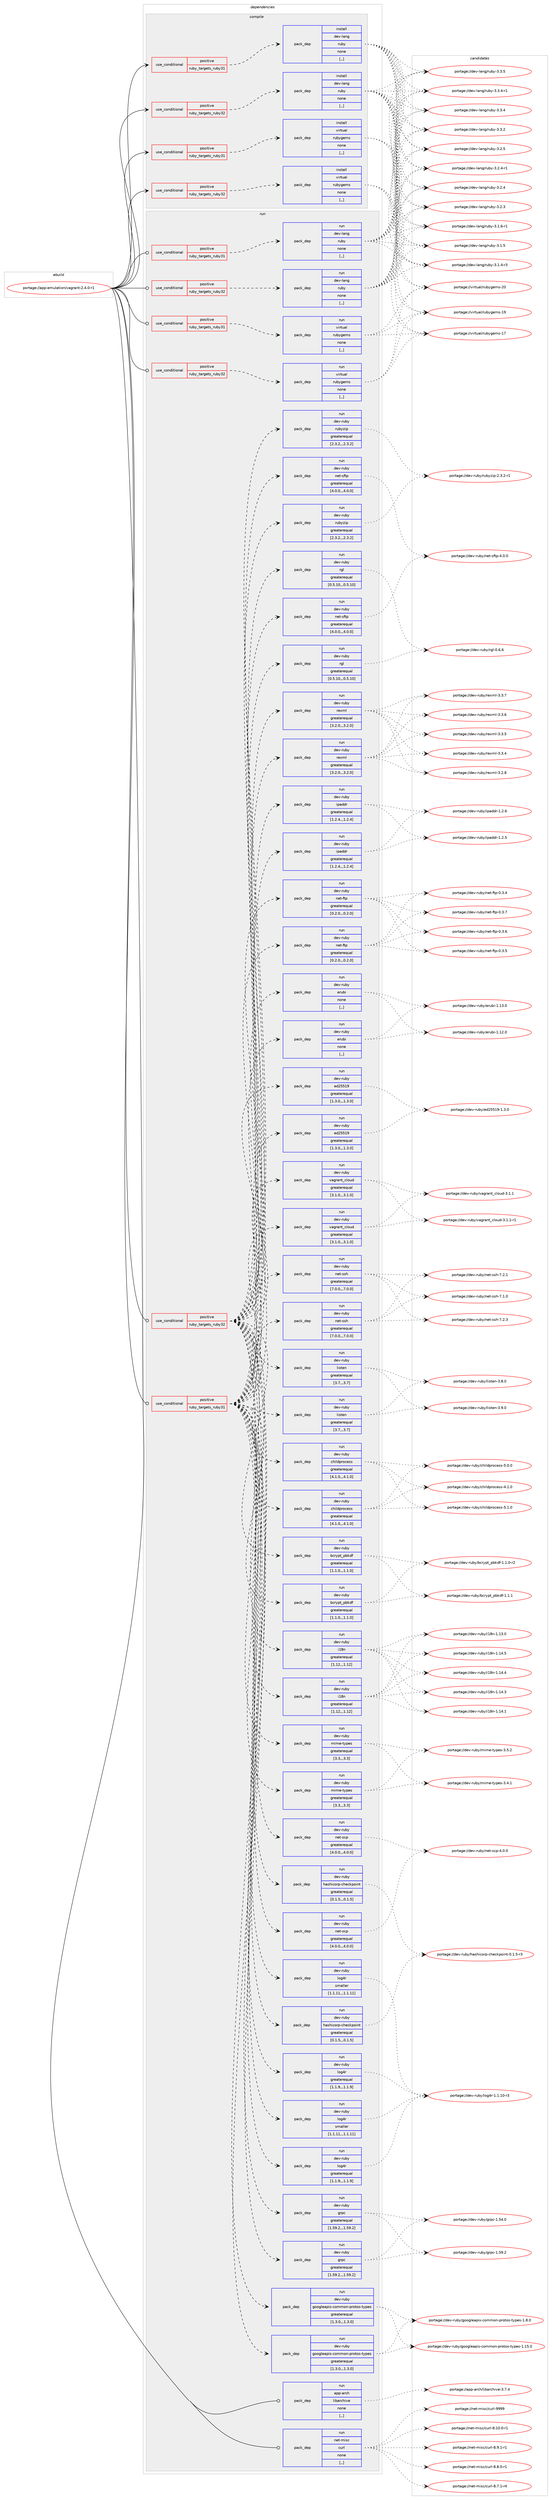 digraph prolog {

# *************
# Graph options
# *************

newrank=true;
concentrate=true;
compound=true;
graph [rankdir=LR,fontname=Helvetica,fontsize=10,ranksep=1.5];#, ranksep=2.5, nodesep=0.2];
edge  [arrowhead=vee];
node  [fontname=Helvetica,fontsize=10];

# **********
# The ebuild
# **********

subgraph cluster_leftcol {
color=gray;
label=<<i>ebuild</i>>;
id [label="portage://app-emulation/vagrant-2.4.0-r1", color=red, width=4, href="../app-emulation/vagrant-2.4.0-r1.svg"];
}

# ****************
# The dependencies
# ****************

subgraph cluster_midcol {
color=gray;
label=<<i>dependencies</i>>;
subgraph cluster_compile {
fillcolor="#eeeeee";
style=filled;
label=<<i>compile</i>>;
subgraph cond138941 {
dependency525403 [label=<<TABLE BORDER="0" CELLBORDER="1" CELLSPACING="0" CELLPADDING="4"><TR><TD ROWSPAN="3" CELLPADDING="10">use_conditional</TD></TR><TR><TD>positive</TD></TR><TR><TD>ruby_targets_ruby31</TD></TR></TABLE>>, shape=none, color=red];
subgraph pack382524 {
dependency525404 [label=<<TABLE BORDER="0" CELLBORDER="1" CELLSPACING="0" CELLPADDING="4" WIDTH="220"><TR><TD ROWSPAN="6" CELLPADDING="30">pack_dep</TD></TR><TR><TD WIDTH="110">install</TD></TR><TR><TD>dev-lang</TD></TR><TR><TD>ruby</TD></TR><TR><TD>none</TD></TR><TR><TD>[,,]</TD></TR></TABLE>>, shape=none, color=blue];
}
dependency525403:e -> dependency525404:w [weight=20,style="dashed",arrowhead="vee"];
}
id:e -> dependency525403:w [weight=20,style="solid",arrowhead="vee"];
subgraph cond138942 {
dependency525405 [label=<<TABLE BORDER="0" CELLBORDER="1" CELLSPACING="0" CELLPADDING="4"><TR><TD ROWSPAN="3" CELLPADDING="10">use_conditional</TD></TR><TR><TD>positive</TD></TR><TR><TD>ruby_targets_ruby31</TD></TR></TABLE>>, shape=none, color=red];
subgraph pack382525 {
dependency525406 [label=<<TABLE BORDER="0" CELLBORDER="1" CELLSPACING="0" CELLPADDING="4" WIDTH="220"><TR><TD ROWSPAN="6" CELLPADDING="30">pack_dep</TD></TR><TR><TD WIDTH="110">install</TD></TR><TR><TD>virtual</TD></TR><TR><TD>rubygems</TD></TR><TR><TD>none</TD></TR><TR><TD>[,,]</TD></TR></TABLE>>, shape=none, color=blue];
}
dependency525405:e -> dependency525406:w [weight=20,style="dashed",arrowhead="vee"];
}
id:e -> dependency525405:w [weight=20,style="solid",arrowhead="vee"];
subgraph cond138943 {
dependency525407 [label=<<TABLE BORDER="0" CELLBORDER="1" CELLSPACING="0" CELLPADDING="4"><TR><TD ROWSPAN="3" CELLPADDING="10">use_conditional</TD></TR><TR><TD>positive</TD></TR><TR><TD>ruby_targets_ruby32</TD></TR></TABLE>>, shape=none, color=red];
subgraph pack382526 {
dependency525408 [label=<<TABLE BORDER="0" CELLBORDER="1" CELLSPACING="0" CELLPADDING="4" WIDTH="220"><TR><TD ROWSPAN="6" CELLPADDING="30">pack_dep</TD></TR><TR><TD WIDTH="110">install</TD></TR><TR><TD>dev-lang</TD></TR><TR><TD>ruby</TD></TR><TR><TD>none</TD></TR><TR><TD>[,,]</TD></TR></TABLE>>, shape=none, color=blue];
}
dependency525407:e -> dependency525408:w [weight=20,style="dashed",arrowhead="vee"];
}
id:e -> dependency525407:w [weight=20,style="solid",arrowhead="vee"];
subgraph cond138944 {
dependency525409 [label=<<TABLE BORDER="0" CELLBORDER="1" CELLSPACING="0" CELLPADDING="4"><TR><TD ROWSPAN="3" CELLPADDING="10">use_conditional</TD></TR><TR><TD>positive</TD></TR><TR><TD>ruby_targets_ruby32</TD></TR></TABLE>>, shape=none, color=red];
subgraph pack382527 {
dependency525410 [label=<<TABLE BORDER="0" CELLBORDER="1" CELLSPACING="0" CELLPADDING="4" WIDTH="220"><TR><TD ROWSPAN="6" CELLPADDING="30">pack_dep</TD></TR><TR><TD WIDTH="110">install</TD></TR><TR><TD>virtual</TD></TR><TR><TD>rubygems</TD></TR><TR><TD>none</TD></TR><TR><TD>[,,]</TD></TR></TABLE>>, shape=none, color=blue];
}
dependency525409:e -> dependency525410:w [weight=20,style="dashed",arrowhead="vee"];
}
id:e -> dependency525409:w [weight=20,style="solid",arrowhead="vee"];
}
subgraph cluster_compileandrun {
fillcolor="#eeeeee";
style=filled;
label=<<i>compile and run</i>>;
}
subgraph cluster_run {
fillcolor="#eeeeee";
style=filled;
label=<<i>run</i>>;
subgraph cond138945 {
dependency525411 [label=<<TABLE BORDER="0" CELLBORDER="1" CELLSPACING="0" CELLPADDING="4"><TR><TD ROWSPAN="3" CELLPADDING="10">use_conditional</TD></TR><TR><TD>positive</TD></TR><TR><TD>ruby_targets_ruby31</TD></TR></TABLE>>, shape=none, color=red];
subgraph pack382528 {
dependency525412 [label=<<TABLE BORDER="0" CELLBORDER="1" CELLSPACING="0" CELLPADDING="4" WIDTH="220"><TR><TD ROWSPAN="6" CELLPADDING="30">pack_dep</TD></TR><TR><TD WIDTH="110">run</TD></TR><TR><TD>dev-lang</TD></TR><TR><TD>ruby</TD></TR><TR><TD>none</TD></TR><TR><TD>[,,]</TD></TR></TABLE>>, shape=none, color=blue];
}
dependency525411:e -> dependency525412:w [weight=20,style="dashed",arrowhead="vee"];
}
id:e -> dependency525411:w [weight=20,style="solid",arrowhead="odot"];
subgraph cond138946 {
dependency525413 [label=<<TABLE BORDER="0" CELLBORDER="1" CELLSPACING="0" CELLPADDING="4"><TR><TD ROWSPAN="3" CELLPADDING="10">use_conditional</TD></TR><TR><TD>positive</TD></TR><TR><TD>ruby_targets_ruby31</TD></TR></TABLE>>, shape=none, color=red];
subgraph pack382529 {
dependency525414 [label=<<TABLE BORDER="0" CELLBORDER="1" CELLSPACING="0" CELLPADDING="4" WIDTH="220"><TR><TD ROWSPAN="6" CELLPADDING="30">pack_dep</TD></TR><TR><TD WIDTH="110">run</TD></TR><TR><TD>dev-ruby</TD></TR><TR><TD>bcrypt_pbkdf</TD></TR><TR><TD>greaterequal</TD></TR><TR><TD>[1.1.0,,,1.1.0]</TD></TR></TABLE>>, shape=none, color=blue];
}
dependency525413:e -> dependency525414:w [weight=20,style="dashed",arrowhead="vee"];
subgraph pack382530 {
dependency525415 [label=<<TABLE BORDER="0" CELLBORDER="1" CELLSPACING="0" CELLPADDING="4" WIDTH="220"><TR><TD ROWSPAN="6" CELLPADDING="30">pack_dep</TD></TR><TR><TD WIDTH="110">run</TD></TR><TR><TD>dev-ruby</TD></TR><TR><TD>childprocess</TD></TR><TR><TD>greaterequal</TD></TR><TR><TD>[4.1.0,,,4.1.0]</TD></TR></TABLE>>, shape=none, color=blue];
}
dependency525413:e -> dependency525415:w [weight=20,style="dashed",arrowhead="vee"];
subgraph pack382531 {
dependency525416 [label=<<TABLE BORDER="0" CELLBORDER="1" CELLSPACING="0" CELLPADDING="4" WIDTH="220"><TR><TD ROWSPAN="6" CELLPADDING="30">pack_dep</TD></TR><TR><TD WIDTH="110">run</TD></TR><TR><TD>dev-ruby</TD></TR><TR><TD>ed25519</TD></TR><TR><TD>greaterequal</TD></TR><TR><TD>[1.3.0,,,1.3.0]</TD></TR></TABLE>>, shape=none, color=blue];
}
dependency525413:e -> dependency525416:w [weight=20,style="dashed",arrowhead="vee"];
subgraph pack382532 {
dependency525417 [label=<<TABLE BORDER="0" CELLBORDER="1" CELLSPACING="0" CELLPADDING="4" WIDTH="220"><TR><TD ROWSPAN="6" CELLPADDING="30">pack_dep</TD></TR><TR><TD WIDTH="110">run</TD></TR><TR><TD>dev-ruby</TD></TR><TR><TD>erubi</TD></TR><TR><TD>none</TD></TR><TR><TD>[,,]</TD></TR></TABLE>>, shape=none, color=blue];
}
dependency525413:e -> dependency525417:w [weight=20,style="dashed",arrowhead="vee"];
subgraph pack382533 {
dependency525418 [label=<<TABLE BORDER="0" CELLBORDER="1" CELLSPACING="0" CELLPADDING="4" WIDTH="220"><TR><TD ROWSPAN="6" CELLPADDING="30">pack_dep</TD></TR><TR><TD WIDTH="110">run</TD></TR><TR><TD>dev-ruby</TD></TR><TR><TD>googleapis-common-protos-types</TD></TR><TR><TD>greaterequal</TD></TR><TR><TD>[1.3.0,,,1.3.0]</TD></TR></TABLE>>, shape=none, color=blue];
}
dependency525413:e -> dependency525418:w [weight=20,style="dashed",arrowhead="vee"];
subgraph pack382534 {
dependency525419 [label=<<TABLE BORDER="0" CELLBORDER="1" CELLSPACING="0" CELLPADDING="4" WIDTH="220"><TR><TD ROWSPAN="6" CELLPADDING="30">pack_dep</TD></TR><TR><TD WIDTH="110">run</TD></TR><TR><TD>dev-ruby</TD></TR><TR><TD>grpc</TD></TR><TR><TD>greaterequal</TD></TR><TR><TD>[1.59.2,,,1.59.2]</TD></TR></TABLE>>, shape=none, color=blue];
}
dependency525413:e -> dependency525419:w [weight=20,style="dashed",arrowhead="vee"];
subgraph pack382535 {
dependency525420 [label=<<TABLE BORDER="0" CELLBORDER="1" CELLSPACING="0" CELLPADDING="4" WIDTH="220"><TR><TD ROWSPAN="6" CELLPADDING="30">pack_dep</TD></TR><TR><TD WIDTH="110">run</TD></TR><TR><TD>dev-ruby</TD></TR><TR><TD>hashicorp-checkpoint</TD></TR><TR><TD>greaterequal</TD></TR><TR><TD>[0.1.5,,,0.1.5]</TD></TR></TABLE>>, shape=none, color=blue];
}
dependency525413:e -> dependency525420:w [weight=20,style="dashed",arrowhead="vee"];
subgraph pack382536 {
dependency525421 [label=<<TABLE BORDER="0" CELLBORDER="1" CELLSPACING="0" CELLPADDING="4" WIDTH="220"><TR><TD ROWSPAN="6" CELLPADDING="30">pack_dep</TD></TR><TR><TD WIDTH="110">run</TD></TR><TR><TD>dev-ruby</TD></TR><TR><TD>i18n</TD></TR><TR><TD>greaterequal</TD></TR><TR><TD>[1.12,,,1.12]</TD></TR></TABLE>>, shape=none, color=blue];
}
dependency525413:e -> dependency525421:w [weight=20,style="dashed",arrowhead="vee"];
subgraph pack382537 {
dependency525422 [label=<<TABLE BORDER="0" CELLBORDER="1" CELLSPACING="0" CELLPADDING="4" WIDTH="220"><TR><TD ROWSPAN="6" CELLPADDING="30">pack_dep</TD></TR><TR><TD WIDTH="110">run</TD></TR><TR><TD>dev-ruby</TD></TR><TR><TD>listen</TD></TR><TR><TD>greaterequal</TD></TR><TR><TD>[3.7,,,3.7]</TD></TR></TABLE>>, shape=none, color=blue];
}
dependency525413:e -> dependency525422:w [weight=20,style="dashed",arrowhead="vee"];
subgraph pack382538 {
dependency525423 [label=<<TABLE BORDER="0" CELLBORDER="1" CELLSPACING="0" CELLPADDING="4" WIDTH="220"><TR><TD ROWSPAN="6" CELLPADDING="30">pack_dep</TD></TR><TR><TD WIDTH="110">run</TD></TR><TR><TD>dev-ruby</TD></TR><TR><TD>log4r</TD></TR><TR><TD>greaterequal</TD></TR><TR><TD>[1.1.9,,,1.1.9]</TD></TR></TABLE>>, shape=none, color=blue];
}
dependency525413:e -> dependency525423:w [weight=20,style="dashed",arrowhead="vee"];
subgraph pack382539 {
dependency525424 [label=<<TABLE BORDER="0" CELLBORDER="1" CELLSPACING="0" CELLPADDING="4" WIDTH="220"><TR><TD ROWSPAN="6" CELLPADDING="30">pack_dep</TD></TR><TR><TD WIDTH="110">run</TD></TR><TR><TD>dev-ruby</TD></TR><TR><TD>log4r</TD></TR><TR><TD>smaller</TD></TR><TR><TD>[1.1.11,,,1.1.11]</TD></TR></TABLE>>, shape=none, color=blue];
}
dependency525413:e -> dependency525424:w [weight=20,style="dashed",arrowhead="vee"];
subgraph pack382540 {
dependency525425 [label=<<TABLE BORDER="0" CELLBORDER="1" CELLSPACING="0" CELLPADDING="4" WIDTH="220"><TR><TD ROWSPAN="6" CELLPADDING="30">pack_dep</TD></TR><TR><TD WIDTH="110">run</TD></TR><TR><TD>dev-ruby</TD></TR><TR><TD>mime-types</TD></TR><TR><TD>greaterequal</TD></TR><TR><TD>[3.3,,,3.3]</TD></TR></TABLE>>, shape=none, color=blue];
}
dependency525413:e -> dependency525425:w [weight=20,style="dashed",arrowhead="vee"];
subgraph pack382541 {
dependency525426 [label=<<TABLE BORDER="0" CELLBORDER="1" CELLSPACING="0" CELLPADDING="4" WIDTH="220"><TR><TD ROWSPAN="6" CELLPADDING="30">pack_dep</TD></TR><TR><TD WIDTH="110">run</TD></TR><TR><TD>dev-ruby</TD></TR><TR><TD>net-ftp</TD></TR><TR><TD>greaterequal</TD></TR><TR><TD>[0.2.0,,,0.2.0]</TD></TR></TABLE>>, shape=none, color=blue];
}
dependency525413:e -> dependency525426:w [weight=20,style="dashed",arrowhead="vee"];
subgraph pack382542 {
dependency525427 [label=<<TABLE BORDER="0" CELLBORDER="1" CELLSPACING="0" CELLPADDING="4" WIDTH="220"><TR><TD ROWSPAN="6" CELLPADDING="30">pack_dep</TD></TR><TR><TD WIDTH="110">run</TD></TR><TR><TD>dev-ruby</TD></TR><TR><TD>net-ssh</TD></TR><TR><TD>greaterequal</TD></TR><TR><TD>[7.0.0,,,7.0.0]</TD></TR></TABLE>>, shape=none, color=blue];
}
dependency525413:e -> dependency525427:w [weight=20,style="dashed",arrowhead="vee"];
subgraph pack382543 {
dependency525428 [label=<<TABLE BORDER="0" CELLBORDER="1" CELLSPACING="0" CELLPADDING="4" WIDTH="220"><TR><TD ROWSPAN="6" CELLPADDING="30">pack_dep</TD></TR><TR><TD WIDTH="110">run</TD></TR><TR><TD>dev-ruby</TD></TR><TR><TD>net-sftp</TD></TR><TR><TD>greaterequal</TD></TR><TR><TD>[4.0.0,,,4.0.0]</TD></TR></TABLE>>, shape=none, color=blue];
}
dependency525413:e -> dependency525428:w [weight=20,style="dashed",arrowhead="vee"];
subgraph pack382544 {
dependency525429 [label=<<TABLE BORDER="0" CELLBORDER="1" CELLSPACING="0" CELLPADDING="4" WIDTH="220"><TR><TD ROWSPAN="6" CELLPADDING="30">pack_dep</TD></TR><TR><TD WIDTH="110">run</TD></TR><TR><TD>dev-ruby</TD></TR><TR><TD>net-scp</TD></TR><TR><TD>greaterequal</TD></TR><TR><TD>[4.0.0,,,4.0.0]</TD></TR></TABLE>>, shape=none, color=blue];
}
dependency525413:e -> dependency525429:w [weight=20,style="dashed",arrowhead="vee"];
subgraph pack382545 {
dependency525430 [label=<<TABLE BORDER="0" CELLBORDER="1" CELLSPACING="0" CELLPADDING="4" WIDTH="220"><TR><TD ROWSPAN="6" CELLPADDING="30">pack_dep</TD></TR><TR><TD WIDTH="110">run</TD></TR><TR><TD>dev-ruby</TD></TR><TR><TD>rexml</TD></TR><TR><TD>greaterequal</TD></TR><TR><TD>[3.2.0,,,3.2.0]</TD></TR></TABLE>>, shape=none, color=blue];
}
dependency525413:e -> dependency525430:w [weight=20,style="dashed",arrowhead="vee"];
subgraph pack382546 {
dependency525431 [label=<<TABLE BORDER="0" CELLBORDER="1" CELLSPACING="0" CELLPADDING="4" WIDTH="220"><TR><TD ROWSPAN="6" CELLPADDING="30">pack_dep</TD></TR><TR><TD WIDTH="110">run</TD></TR><TR><TD>dev-ruby</TD></TR><TR><TD>rgl</TD></TR><TR><TD>greaterequal</TD></TR><TR><TD>[0.5.10,,,0.5.10]</TD></TR></TABLE>>, shape=none, color=blue];
}
dependency525413:e -> dependency525431:w [weight=20,style="dashed",arrowhead="vee"];
subgraph pack382547 {
dependency525432 [label=<<TABLE BORDER="0" CELLBORDER="1" CELLSPACING="0" CELLPADDING="4" WIDTH="220"><TR><TD ROWSPAN="6" CELLPADDING="30">pack_dep</TD></TR><TR><TD WIDTH="110">run</TD></TR><TR><TD>dev-ruby</TD></TR><TR><TD>rubyzip</TD></TR><TR><TD>greaterequal</TD></TR><TR><TD>[2.3.2,,,2.3.2]</TD></TR></TABLE>>, shape=none, color=blue];
}
dependency525413:e -> dependency525432:w [weight=20,style="dashed",arrowhead="vee"];
subgraph pack382548 {
dependency525433 [label=<<TABLE BORDER="0" CELLBORDER="1" CELLSPACING="0" CELLPADDING="4" WIDTH="220"><TR><TD ROWSPAN="6" CELLPADDING="30">pack_dep</TD></TR><TR><TD WIDTH="110">run</TD></TR><TR><TD>dev-ruby</TD></TR><TR><TD>vagrant_cloud</TD></TR><TR><TD>greaterequal</TD></TR><TR><TD>[3.1.0,,,3.1.0]</TD></TR></TABLE>>, shape=none, color=blue];
}
dependency525413:e -> dependency525433:w [weight=20,style="dashed",arrowhead="vee"];
subgraph pack382549 {
dependency525434 [label=<<TABLE BORDER="0" CELLBORDER="1" CELLSPACING="0" CELLPADDING="4" WIDTH="220"><TR><TD ROWSPAN="6" CELLPADDING="30">pack_dep</TD></TR><TR><TD WIDTH="110">run</TD></TR><TR><TD>dev-ruby</TD></TR><TR><TD>ipaddr</TD></TR><TR><TD>greaterequal</TD></TR><TR><TD>[1.2.4,,,1.2.4]</TD></TR></TABLE>>, shape=none, color=blue];
}
dependency525413:e -> dependency525434:w [weight=20,style="dashed",arrowhead="vee"];
}
id:e -> dependency525413:w [weight=20,style="solid",arrowhead="odot"];
subgraph cond138947 {
dependency525435 [label=<<TABLE BORDER="0" CELLBORDER="1" CELLSPACING="0" CELLPADDING="4"><TR><TD ROWSPAN="3" CELLPADDING="10">use_conditional</TD></TR><TR><TD>positive</TD></TR><TR><TD>ruby_targets_ruby31</TD></TR></TABLE>>, shape=none, color=red];
subgraph pack382550 {
dependency525436 [label=<<TABLE BORDER="0" CELLBORDER="1" CELLSPACING="0" CELLPADDING="4" WIDTH="220"><TR><TD ROWSPAN="6" CELLPADDING="30">pack_dep</TD></TR><TR><TD WIDTH="110">run</TD></TR><TR><TD>virtual</TD></TR><TR><TD>rubygems</TD></TR><TR><TD>none</TD></TR><TR><TD>[,,]</TD></TR></TABLE>>, shape=none, color=blue];
}
dependency525435:e -> dependency525436:w [weight=20,style="dashed",arrowhead="vee"];
}
id:e -> dependency525435:w [weight=20,style="solid",arrowhead="odot"];
subgraph cond138948 {
dependency525437 [label=<<TABLE BORDER="0" CELLBORDER="1" CELLSPACING="0" CELLPADDING="4"><TR><TD ROWSPAN="3" CELLPADDING="10">use_conditional</TD></TR><TR><TD>positive</TD></TR><TR><TD>ruby_targets_ruby32</TD></TR></TABLE>>, shape=none, color=red];
subgraph pack382551 {
dependency525438 [label=<<TABLE BORDER="0" CELLBORDER="1" CELLSPACING="0" CELLPADDING="4" WIDTH="220"><TR><TD ROWSPAN="6" CELLPADDING="30">pack_dep</TD></TR><TR><TD WIDTH="110">run</TD></TR><TR><TD>dev-lang</TD></TR><TR><TD>ruby</TD></TR><TR><TD>none</TD></TR><TR><TD>[,,]</TD></TR></TABLE>>, shape=none, color=blue];
}
dependency525437:e -> dependency525438:w [weight=20,style="dashed",arrowhead="vee"];
}
id:e -> dependency525437:w [weight=20,style="solid",arrowhead="odot"];
subgraph cond138949 {
dependency525439 [label=<<TABLE BORDER="0" CELLBORDER="1" CELLSPACING="0" CELLPADDING="4"><TR><TD ROWSPAN="3" CELLPADDING="10">use_conditional</TD></TR><TR><TD>positive</TD></TR><TR><TD>ruby_targets_ruby32</TD></TR></TABLE>>, shape=none, color=red];
subgraph pack382552 {
dependency525440 [label=<<TABLE BORDER="0" CELLBORDER="1" CELLSPACING="0" CELLPADDING="4" WIDTH="220"><TR><TD ROWSPAN="6" CELLPADDING="30">pack_dep</TD></TR><TR><TD WIDTH="110">run</TD></TR><TR><TD>dev-ruby</TD></TR><TR><TD>bcrypt_pbkdf</TD></TR><TR><TD>greaterequal</TD></TR><TR><TD>[1.1.0,,,1.1.0]</TD></TR></TABLE>>, shape=none, color=blue];
}
dependency525439:e -> dependency525440:w [weight=20,style="dashed",arrowhead="vee"];
subgraph pack382553 {
dependency525441 [label=<<TABLE BORDER="0" CELLBORDER="1" CELLSPACING="0" CELLPADDING="4" WIDTH="220"><TR><TD ROWSPAN="6" CELLPADDING="30">pack_dep</TD></TR><TR><TD WIDTH="110">run</TD></TR><TR><TD>dev-ruby</TD></TR><TR><TD>childprocess</TD></TR><TR><TD>greaterequal</TD></TR><TR><TD>[4.1.0,,,4.1.0]</TD></TR></TABLE>>, shape=none, color=blue];
}
dependency525439:e -> dependency525441:w [weight=20,style="dashed",arrowhead="vee"];
subgraph pack382554 {
dependency525442 [label=<<TABLE BORDER="0" CELLBORDER="1" CELLSPACING="0" CELLPADDING="4" WIDTH="220"><TR><TD ROWSPAN="6" CELLPADDING="30">pack_dep</TD></TR><TR><TD WIDTH="110">run</TD></TR><TR><TD>dev-ruby</TD></TR><TR><TD>ed25519</TD></TR><TR><TD>greaterequal</TD></TR><TR><TD>[1.3.0,,,1.3.0]</TD></TR></TABLE>>, shape=none, color=blue];
}
dependency525439:e -> dependency525442:w [weight=20,style="dashed",arrowhead="vee"];
subgraph pack382555 {
dependency525443 [label=<<TABLE BORDER="0" CELLBORDER="1" CELLSPACING="0" CELLPADDING="4" WIDTH="220"><TR><TD ROWSPAN="6" CELLPADDING="30">pack_dep</TD></TR><TR><TD WIDTH="110">run</TD></TR><TR><TD>dev-ruby</TD></TR><TR><TD>erubi</TD></TR><TR><TD>none</TD></TR><TR><TD>[,,]</TD></TR></TABLE>>, shape=none, color=blue];
}
dependency525439:e -> dependency525443:w [weight=20,style="dashed",arrowhead="vee"];
subgraph pack382556 {
dependency525444 [label=<<TABLE BORDER="0" CELLBORDER="1" CELLSPACING="0" CELLPADDING="4" WIDTH="220"><TR><TD ROWSPAN="6" CELLPADDING="30">pack_dep</TD></TR><TR><TD WIDTH="110">run</TD></TR><TR><TD>dev-ruby</TD></TR><TR><TD>googleapis-common-protos-types</TD></TR><TR><TD>greaterequal</TD></TR><TR><TD>[1.3.0,,,1.3.0]</TD></TR></TABLE>>, shape=none, color=blue];
}
dependency525439:e -> dependency525444:w [weight=20,style="dashed",arrowhead="vee"];
subgraph pack382557 {
dependency525445 [label=<<TABLE BORDER="0" CELLBORDER="1" CELLSPACING="0" CELLPADDING="4" WIDTH="220"><TR><TD ROWSPAN="6" CELLPADDING="30">pack_dep</TD></TR><TR><TD WIDTH="110">run</TD></TR><TR><TD>dev-ruby</TD></TR><TR><TD>grpc</TD></TR><TR><TD>greaterequal</TD></TR><TR><TD>[1.59.2,,,1.59.2]</TD></TR></TABLE>>, shape=none, color=blue];
}
dependency525439:e -> dependency525445:w [weight=20,style="dashed",arrowhead="vee"];
subgraph pack382558 {
dependency525446 [label=<<TABLE BORDER="0" CELLBORDER="1" CELLSPACING="0" CELLPADDING="4" WIDTH="220"><TR><TD ROWSPAN="6" CELLPADDING="30">pack_dep</TD></TR><TR><TD WIDTH="110">run</TD></TR><TR><TD>dev-ruby</TD></TR><TR><TD>hashicorp-checkpoint</TD></TR><TR><TD>greaterequal</TD></TR><TR><TD>[0.1.5,,,0.1.5]</TD></TR></TABLE>>, shape=none, color=blue];
}
dependency525439:e -> dependency525446:w [weight=20,style="dashed",arrowhead="vee"];
subgraph pack382559 {
dependency525447 [label=<<TABLE BORDER="0" CELLBORDER="1" CELLSPACING="0" CELLPADDING="4" WIDTH="220"><TR><TD ROWSPAN="6" CELLPADDING="30">pack_dep</TD></TR><TR><TD WIDTH="110">run</TD></TR><TR><TD>dev-ruby</TD></TR><TR><TD>i18n</TD></TR><TR><TD>greaterequal</TD></TR><TR><TD>[1.12,,,1.12]</TD></TR></TABLE>>, shape=none, color=blue];
}
dependency525439:e -> dependency525447:w [weight=20,style="dashed",arrowhead="vee"];
subgraph pack382560 {
dependency525448 [label=<<TABLE BORDER="0" CELLBORDER="1" CELLSPACING="0" CELLPADDING="4" WIDTH="220"><TR><TD ROWSPAN="6" CELLPADDING="30">pack_dep</TD></TR><TR><TD WIDTH="110">run</TD></TR><TR><TD>dev-ruby</TD></TR><TR><TD>listen</TD></TR><TR><TD>greaterequal</TD></TR><TR><TD>[3.7,,,3.7]</TD></TR></TABLE>>, shape=none, color=blue];
}
dependency525439:e -> dependency525448:w [weight=20,style="dashed",arrowhead="vee"];
subgraph pack382561 {
dependency525449 [label=<<TABLE BORDER="0" CELLBORDER="1" CELLSPACING="0" CELLPADDING="4" WIDTH="220"><TR><TD ROWSPAN="6" CELLPADDING="30">pack_dep</TD></TR><TR><TD WIDTH="110">run</TD></TR><TR><TD>dev-ruby</TD></TR><TR><TD>log4r</TD></TR><TR><TD>greaterequal</TD></TR><TR><TD>[1.1.9,,,1.1.9]</TD></TR></TABLE>>, shape=none, color=blue];
}
dependency525439:e -> dependency525449:w [weight=20,style="dashed",arrowhead="vee"];
subgraph pack382562 {
dependency525450 [label=<<TABLE BORDER="0" CELLBORDER="1" CELLSPACING="0" CELLPADDING="4" WIDTH="220"><TR><TD ROWSPAN="6" CELLPADDING="30">pack_dep</TD></TR><TR><TD WIDTH="110">run</TD></TR><TR><TD>dev-ruby</TD></TR><TR><TD>log4r</TD></TR><TR><TD>smaller</TD></TR><TR><TD>[1.1.11,,,1.1.11]</TD></TR></TABLE>>, shape=none, color=blue];
}
dependency525439:e -> dependency525450:w [weight=20,style="dashed",arrowhead="vee"];
subgraph pack382563 {
dependency525451 [label=<<TABLE BORDER="0" CELLBORDER="1" CELLSPACING="0" CELLPADDING="4" WIDTH="220"><TR><TD ROWSPAN="6" CELLPADDING="30">pack_dep</TD></TR><TR><TD WIDTH="110">run</TD></TR><TR><TD>dev-ruby</TD></TR><TR><TD>mime-types</TD></TR><TR><TD>greaterequal</TD></TR><TR><TD>[3.3,,,3.3]</TD></TR></TABLE>>, shape=none, color=blue];
}
dependency525439:e -> dependency525451:w [weight=20,style="dashed",arrowhead="vee"];
subgraph pack382564 {
dependency525452 [label=<<TABLE BORDER="0" CELLBORDER="1" CELLSPACING="0" CELLPADDING="4" WIDTH="220"><TR><TD ROWSPAN="6" CELLPADDING="30">pack_dep</TD></TR><TR><TD WIDTH="110">run</TD></TR><TR><TD>dev-ruby</TD></TR><TR><TD>net-ftp</TD></TR><TR><TD>greaterequal</TD></TR><TR><TD>[0.2.0,,,0.2.0]</TD></TR></TABLE>>, shape=none, color=blue];
}
dependency525439:e -> dependency525452:w [weight=20,style="dashed",arrowhead="vee"];
subgraph pack382565 {
dependency525453 [label=<<TABLE BORDER="0" CELLBORDER="1" CELLSPACING="0" CELLPADDING="4" WIDTH="220"><TR><TD ROWSPAN="6" CELLPADDING="30">pack_dep</TD></TR><TR><TD WIDTH="110">run</TD></TR><TR><TD>dev-ruby</TD></TR><TR><TD>net-ssh</TD></TR><TR><TD>greaterequal</TD></TR><TR><TD>[7.0.0,,,7.0.0]</TD></TR></TABLE>>, shape=none, color=blue];
}
dependency525439:e -> dependency525453:w [weight=20,style="dashed",arrowhead="vee"];
subgraph pack382566 {
dependency525454 [label=<<TABLE BORDER="0" CELLBORDER="1" CELLSPACING="0" CELLPADDING="4" WIDTH="220"><TR><TD ROWSPAN="6" CELLPADDING="30">pack_dep</TD></TR><TR><TD WIDTH="110">run</TD></TR><TR><TD>dev-ruby</TD></TR><TR><TD>net-sftp</TD></TR><TR><TD>greaterequal</TD></TR><TR><TD>[4.0.0,,,4.0.0]</TD></TR></TABLE>>, shape=none, color=blue];
}
dependency525439:e -> dependency525454:w [weight=20,style="dashed",arrowhead="vee"];
subgraph pack382567 {
dependency525455 [label=<<TABLE BORDER="0" CELLBORDER="1" CELLSPACING="0" CELLPADDING="4" WIDTH="220"><TR><TD ROWSPAN="6" CELLPADDING="30">pack_dep</TD></TR><TR><TD WIDTH="110">run</TD></TR><TR><TD>dev-ruby</TD></TR><TR><TD>net-scp</TD></TR><TR><TD>greaterequal</TD></TR><TR><TD>[4.0.0,,,4.0.0]</TD></TR></TABLE>>, shape=none, color=blue];
}
dependency525439:e -> dependency525455:w [weight=20,style="dashed",arrowhead="vee"];
subgraph pack382568 {
dependency525456 [label=<<TABLE BORDER="0" CELLBORDER="1" CELLSPACING="0" CELLPADDING="4" WIDTH="220"><TR><TD ROWSPAN="6" CELLPADDING="30">pack_dep</TD></TR><TR><TD WIDTH="110">run</TD></TR><TR><TD>dev-ruby</TD></TR><TR><TD>rexml</TD></TR><TR><TD>greaterequal</TD></TR><TR><TD>[3.2.0,,,3.2.0]</TD></TR></TABLE>>, shape=none, color=blue];
}
dependency525439:e -> dependency525456:w [weight=20,style="dashed",arrowhead="vee"];
subgraph pack382569 {
dependency525457 [label=<<TABLE BORDER="0" CELLBORDER="1" CELLSPACING="0" CELLPADDING="4" WIDTH="220"><TR><TD ROWSPAN="6" CELLPADDING="30">pack_dep</TD></TR><TR><TD WIDTH="110">run</TD></TR><TR><TD>dev-ruby</TD></TR><TR><TD>rgl</TD></TR><TR><TD>greaterequal</TD></TR><TR><TD>[0.5.10,,,0.5.10]</TD></TR></TABLE>>, shape=none, color=blue];
}
dependency525439:e -> dependency525457:w [weight=20,style="dashed",arrowhead="vee"];
subgraph pack382570 {
dependency525458 [label=<<TABLE BORDER="0" CELLBORDER="1" CELLSPACING="0" CELLPADDING="4" WIDTH="220"><TR><TD ROWSPAN="6" CELLPADDING="30">pack_dep</TD></TR><TR><TD WIDTH="110">run</TD></TR><TR><TD>dev-ruby</TD></TR><TR><TD>rubyzip</TD></TR><TR><TD>greaterequal</TD></TR><TR><TD>[2.3.2,,,2.3.2]</TD></TR></TABLE>>, shape=none, color=blue];
}
dependency525439:e -> dependency525458:w [weight=20,style="dashed",arrowhead="vee"];
subgraph pack382571 {
dependency525459 [label=<<TABLE BORDER="0" CELLBORDER="1" CELLSPACING="0" CELLPADDING="4" WIDTH="220"><TR><TD ROWSPAN="6" CELLPADDING="30">pack_dep</TD></TR><TR><TD WIDTH="110">run</TD></TR><TR><TD>dev-ruby</TD></TR><TR><TD>vagrant_cloud</TD></TR><TR><TD>greaterequal</TD></TR><TR><TD>[3.1.0,,,3.1.0]</TD></TR></TABLE>>, shape=none, color=blue];
}
dependency525439:e -> dependency525459:w [weight=20,style="dashed",arrowhead="vee"];
subgraph pack382572 {
dependency525460 [label=<<TABLE BORDER="0" CELLBORDER="1" CELLSPACING="0" CELLPADDING="4" WIDTH="220"><TR><TD ROWSPAN="6" CELLPADDING="30">pack_dep</TD></TR><TR><TD WIDTH="110">run</TD></TR><TR><TD>dev-ruby</TD></TR><TR><TD>ipaddr</TD></TR><TR><TD>greaterequal</TD></TR><TR><TD>[1.2.4,,,1.2.4]</TD></TR></TABLE>>, shape=none, color=blue];
}
dependency525439:e -> dependency525460:w [weight=20,style="dashed",arrowhead="vee"];
}
id:e -> dependency525439:w [weight=20,style="solid",arrowhead="odot"];
subgraph cond138950 {
dependency525461 [label=<<TABLE BORDER="0" CELLBORDER="1" CELLSPACING="0" CELLPADDING="4"><TR><TD ROWSPAN="3" CELLPADDING="10">use_conditional</TD></TR><TR><TD>positive</TD></TR><TR><TD>ruby_targets_ruby32</TD></TR></TABLE>>, shape=none, color=red];
subgraph pack382573 {
dependency525462 [label=<<TABLE BORDER="0" CELLBORDER="1" CELLSPACING="0" CELLPADDING="4" WIDTH="220"><TR><TD ROWSPAN="6" CELLPADDING="30">pack_dep</TD></TR><TR><TD WIDTH="110">run</TD></TR><TR><TD>virtual</TD></TR><TR><TD>rubygems</TD></TR><TR><TD>none</TD></TR><TR><TD>[,,]</TD></TR></TABLE>>, shape=none, color=blue];
}
dependency525461:e -> dependency525462:w [weight=20,style="dashed",arrowhead="vee"];
}
id:e -> dependency525461:w [weight=20,style="solid",arrowhead="odot"];
subgraph pack382574 {
dependency525463 [label=<<TABLE BORDER="0" CELLBORDER="1" CELLSPACING="0" CELLPADDING="4" WIDTH="220"><TR><TD ROWSPAN="6" CELLPADDING="30">pack_dep</TD></TR><TR><TD WIDTH="110">run</TD></TR><TR><TD>app-arch</TD></TR><TR><TD>libarchive</TD></TR><TR><TD>none</TD></TR><TR><TD>[,,]</TD></TR></TABLE>>, shape=none, color=blue];
}
id:e -> dependency525463:w [weight=20,style="solid",arrowhead="odot"];
subgraph pack382575 {
dependency525464 [label=<<TABLE BORDER="0" CELLBORDER="1" CELLSPACING="0" CELLPADDING="4" WIDTH="220"><TR><TD ROWSPAN="6" CELLPADDING="30">pack_dep</TD></TR><TR><TD WIDTH="110">run</TD></TR><TR><TD>net-misc</TD></TR><TR><TD>curl</TD></TR><TR><TD>none</TD></TR><TR><TD>[,,]</TD></TR></TABLE>>, shape=none, color=blue];
}
id:e -> dependency525464:w [weight=20,style="solid",arrowhead="odot"];
}
}

# **************
# The candidates
# **************

subgraph cluster_choices {
rank=same;
color=gray;
label=<<i>candidates</i>>;

subgraph choice382524 {
color=black;
nodesep=1;
choice10010111845108971101034711411798121455146514653 [label="portage://dev-lang/ruby-3.3.5", color=red, width=4,href="../dev-lang/ruby-3.3.5.svg"];
choice100101118451089711010347114117981214551465146524511449 [label="portage://dev-lang/ruby-3.3.4-r1", color=red, width=4,href="../dev-lang/ruby-3.3.4-r1.svg"];
choice10010111845108971101034711411798121455146514652 [label="portage://dev-lang/ruby-3.3.4", color=red, width=4,href="../dev-lang/ruby-3.3.4.svg"];
choice10010111845108971101034711411798121455146514650 [label="portage://dev-lang/ruby-3.3.2", color=red, width=4,href="../dev-lang/ruby-3.3.2.svg"];
choice10010111845108971101034711411798121455146504653 [label="portage://dev-lang/ruby-3.2.5", color=red, width=4,href="../dev-lang/ruby-3.2.5.svg"];
choice100101118451089711010347114117981214551465046524511449 [label="portage://dev-lang/ruby-3.2.4-r1", color=red, width=4,href="../dev-lang/ruby-3.2.4-r1.svg"];
choice10010111845108971101034711411798121455146504652 [label="portage://dev-lang/ruby-3.2.4", color=red, width=4,href="../dev-lang/ruby-3.2.4.svg"];
choice10010111845108971101034711411798121455146504651 [label="portage://dev-lang/ruby-3.2.3", color=red, width=4,href="../dev-lang/ruby-3.2.3.svg"];
choice100101118451089711010347114117981214551464946544511449 [label="portage://dev-lang/ruby-3.1.6-r1", color=red, width=4,href="../dev-lang/ruby-3.1.6-r1.svg"];
choice10010111845108971101034711411798121455146494653 [label="portage://dev-lang/ruby-3.1.5", color=red, width=4,href="../dev-lang/ruby-3.1.5.svg"];
choice100101118451089711010347114117981214551464946524511451 [label="portage://dev-lang/ruby-3.1.4-r3", color=red, width=4,href="../dev-lang/ruby-3.1.4-r3.svg"];
dependency525404:e -> choice10010111845108971101034711411798121455146514653:w [style=dotted,weight="100"];
dependency525404:e -> choice100101118451089711010347114117981214551465146524511449:w [style=dotted,weight="100"];
dependency525404:e -> choice10010111845108971101034711411798121455146514652:w [style=dotted,weight="100"];
dependency525404:e -> choice10010111845108971101034711411798121455146514650:w [style=dotted,weight="100"];
dependency525404:e -> choice10010111845108971101034711411798121455146504653:w [style=dotted,weight="100"];
dependency525404:e -> choice100101118451089711010347114117981214551465046524511449:w [style=dotted,weight="100"];
dependency525404:e -> choice10010111845108971101034711411798121455146504652:w [style=dotted,weight="100"];
dependency525404:e -> choice10010111845108971101034711411798121455146504651:w [style=dotted,weight="100"];
dependency525404:e -> choice100101118451089711010347114117981214551464946544511449:w [style=dotted,weight="100"];
dependency525404:e -> choice10010111845108971101034711411798121455146494653:w [style=dotted,weight="100"];
dependency525404:e -> choice100101118451089711010347114117981214551464946524511451:w [style=dotted,weight="100"];
}
subgraph choice382525 {
color=black;
nodesep=1;
choice118105114116117971084711411798121103101109115455048 [label="portage://virtual/rubygems-20", color=red, width=4,href="../virtual/rubygems-20.svg"];
choice118105114116117971084711411798121103101109115454957 [label="portage://virtual/rubygems-19", color=red, width=4,href="../virtual/rubygems-19.svg"];
choice118105114116117971084711411798121103101109115454955 [label="portage://virtual/rubygems-17", color=red, width=4,href="../virtual/rubygems-17.svg"];
dependency525406:e -> choice118105114116117971084711411798121103101109115455048:w [style=dotted,weight="100"];
dependency525406:e -> choice118105114116117971084711411798121103101109115454957:w [style=dotted,weight="100"];
dependency525406:e -> choice118105114116117971084711411798121103101109115454955:w [style=dotted,weight="100"];
}
subgraph choice382526 {
color=black;
nodesep=1;
choice10010111845108971101034711411798121455146514653 [label="portage://dev-lang/ruby-3.3.5", color=red, width=4,href="../dev-lang/ruby-3.3.5.svg"];
choice100101118451089711010347114117981214551465146524511449 [label="portage://dev-lang/ruby-3.3.4-r1", color=red, width=4,href="../dev-lang/ruby-3.3.4-r1.svg"];
choice10010111845108971101034711411798121455146514652 [label="portage://dev-lang/ruby-3.3.4", color=red, width=4,href="../dev-lang/ruby-3.3.4.svg"];
choice10010111845108971101034711411798121455146514650 [label="portage://dev-lang/ruby-3.3.2", color=red, width=4,href="../dev-lang/ruby-3.3.2.svg"];
choice10010111845108971101034711411798121455146504653 [label="portage://dev-lang/ruby-3.2.5", color=red, width=4,href="../dev-lang/ruby-3.2.5.svg"];
choice100101118451089711010347114117981214551465046524511449 [label="portage://dev-lang/ruby-3.2.4-r1", color=red, width=4,href="../dev-lang/ruby-3.2.4-r1.svg"];
choice10010111845108971101034711411798121455146504652 [label="portage://dev-lang/ruby-3.2.4", color=red, width=4,href="../dev-lang/ruby-3.2.4.svg"];
choice10010111845108971101034711411798121455146504651 [label="portage://dev-lang/ruby-3.2.3", color=red, width=4,href="../dev-lang/ruby-3.2.3.svg"];
choice100101118451089711010347114117981214551464946544511449 [label="portage://dev-lang/ruby-3.1.6-r1", color=red, width=4,href="../dev-lang/ruby-3.1.6-r1.svg"];
choice10010111845108971101034711411798121455146494653 [label="portage://dev-lang/ruby-3.1.5", color=red, width=4,href="../dev-lang/ruby-3.1.5.svg"];
choice100101118451089711010347114117981214551464946524511451 [label="portage://dev-lang/ruby-3.1.4-r3", color=red, width=4,href="../dev-lang/ruby-3.1.4-r3.svg"];
dependency525408:e -> choice10010111845108971101034711411798121455146514653:w [style=dotted,weight="100"];
dependency525408:e -> choice100101118451089711010347114117981214551465146524511449:w [style=dotted,weight="100"];
dependency525408:e -> choice10010111845108971101034711411798121455146514652:w [style=dotted,weight="100"];
dependency525408:e -> choice10010111845108971101034711411798121455146514650:w [style=dotted,weight="100"];
dependency525408:e -> choice10010111845108971101034711411798121455146504653:w [style=dotted,weight="100"];
dependency525408:e -> choice100101118451089711010347114117981214551465046524511449:w [style=dotted,weight="100"];
dependency525408:e -> choice10010111845108971101034711411798121455146504652:w [style=dotted,weight="100"];
dependency525408:e -> choice10010111845108971101034711411798121455146504651:w [style=dotted,weight="100"];
dependency525408:e -> choice100101118451089711010347114117981214551464946544511449:w [style=dotted,weight="100"];
dependency525408:e -> choice10010111845108971101034711411798121455146494653:w [style=dotted,weight="100"];
dependency525408:e -> choice100101118451089711010347114117981214551464946524511451:w [style=dotted,weight="100"];
}
subgraph choice382527 {
color=black;
nodesep=1;
choice118105114116117971084711411798121103101109115455048 [label="portage://virtual/rubygems-20", color=red, width=4,href="../virtual/rubygems-20.svg"];
choice118105114116117971084711411798121103101109115454957 [label="portage://virtual/rubygems-19", color=red, width=4,href="../virtual/rubygems-19.svg"];
choice118105114116117971084711411798121103101109115454955 [label="portage://virtual/rubygems-17", color=red, width=4,href="../virtual/rubygems-17.svg"];
dependency525410:e -> choice118105114116117971084711411798121103101109115455048:w [style=dotted,weight="100"];
dependency525410:e -> choice118105114116117971084711411798121103101109115454957:w [style=dotted,weight="100"];
dependency525410:e -> choice118105114116117971084711411798121103101109115454955:w [style=dotted,weight="100"];
}
subgraph choice382528 {
color=black;
nodesep=1;
choice10010111845108971101034711411798121455146514653 [label="portage://dev-lang/ruby-3.3.5", color=red, width=4,href="../dev-lang/ruby-3.3.5.svg"];
choice100101118451089711010347114117981214551465146524511449 [label="portage://dev-lang/ruby-3.3.4-r1", color=red, width=4,href="../dev-lang/ruby-3.3.4-r1.svg"];
choice10010111845108971101034711411798121455146514652 [label="portage://dev-lang/ruby-3.3.4", color=red, width=4,href="../dev-lang/ruby-3.3.4.svg"];
choice10010111845108971101034711411798121455146514650 [label="portage://dev-lang/ruby-3.3.2", color=red, width=4,href="../dev-lang/ruby-3.3.2.svg"];
choice10010111845108971101034711411798121455146504653 [label="portage://dev-lang/ruby-3.2.5", color=red, width=4,href="../dev-lang/ruby-3.2.5.svg"];
choice100101118451089711010347114117981214551465046524511449 [label="portage://dev-lang/ruby-3.2.4-r1", color=red, width=4,href="../dev-lang/ruby-3.2.4-r1.svg"];
choice10010111845108971101034711411798121455146504652 [label="portage://dev-lang/ruby-3.2.4", color=red, width=4,href="../dev-lang/ruby-3.2.4.svg"];
choice10010111845108971101034711411798121455146504651 [label="portage://dev-lang/ruby-3.2.3", color=red, width=4,href="../dev-lang/ruby-3.2.3.svg"];
choice100101118451089711010347114117981214551464946544511449 [label="portage://dev-lang/ruby-3.1.6-r1", color=red, width=4,href="../dev-lang/ruby-3.1.6-r1.svg"];
choice10010111845108971101034711411798121455146494653 [label="portage://dev-lang/ruby-3.1.5", color=red, width=4,href="../dev-lang/ruby-3.1.5.svg"];
choice100101118451089711010347114117981214551464946524511451 [label="portage://dev-lang/ruby-3.1.4-r3", color=red, width=4,href="../dev-lang/ruby-3.1.4-r3.svg"];
dependency525412:e -> choice10010111845108971101034711411798121455146514653:w [style=dotted,weight="100"];
dependency525412:e -> choice100101118451089711010347114117981214551465146524511449:w [style=dotted,weight="100"];
dependency525412:e -> choice10010111845108971101034711411798121455146514652:w [style=dotted,weight="100"];
dependency525412:e -> choice10010111845108971101034711411798121455146514650:w [style=dotted,weight="100"];
dependency525412:e -> choice10010111845108971101034711411798121455146504653:w [style=dotted,weight="100"];
dependency525412:e -> choice100101118451089711010347114117981214551465046524511449:w [style=dotted,weight="100"];
dependency525412:e -> choice10010111845108971101034711411798121455146504652:w [style=dotted,weight="100"];
dependency525412:e -> choice10010111845108971101034711411798121455146504651:w [style=dotted,weight="100"];
dependency525412:e -> choice100101118451089711010347114117981214551464946544511449:w [style=dotted,weight="100"];
dependency525412:e -> choice10010111845108971101034711411798121455146494653:w [style=dotted,weight="100"];
dependency525412:e -> choice100101118451089711010347114117981214551464946524511451:w [style=dotted,weight="100"];
}
subgraph choice382529 {
color=black;
nodesep=1;
choice10010111845114117981214798991141211121169511298107100102454946494649 [label="portage://dev-ruby/bcrypt_pbkdf-1.1.1", color=red, width=4,href="../dev-ruby/bcrypt_pbkdf-1.1.1.svg"];
choice100101118451141179812147989911412111211695112981071001024549464946484511450 [label="portage://dev-ruby/bcrypt_pbkdf-1.1.0-r2", color=red, width=4,href="../dev-ruby/bcrypt_pbkdf-1.1.0-r2.svg"];
dependency525414:e -> choice10010111845114117981214798991141211121169511298107100102454946494649:w [style=dotted,weight="100"];
dependency525414:e -> choice100101118451141179812147989911412111211695112981071001024549464946484511450:w [style=dotted,weight="100"];
}
subgraph choice382530 {
color=black;
nodesep=1;
choice1001011184511411798121479910410510810011211411199101115115455346494648 [label="portage://dev-ruby/childprocess-5.1.0", color=red, width=4,href="../dev-ruby/childprocess-5.1.0.svg"];
choice1001011184511411798121479910410510810011211411199101115115455346484648 [label="portage://dev-ruby/childprocess-5.0.0", color=red, width=4,href="../dev-ruby/childprocess-5.0.0.svg"];
choice1001011184511411798121479910410510810011211411199101115115455246494648 [label="portage://dev-ruby/childprocess-4.1.0", color=red, width=4,href="../dev-ruby/childprocess-4.1.0.svg"];
dependency525415:e -> choice1001011184511411798121479910410510810011211411199101115115455346494648:w [style=dotted,weight="100"];
dependency525415:e -> choice1001011184511411798121479910410510810011211411199101115115455346484648:w [style=dotted,weight="100"];
dependency525415:e -> choice1001011184511411798121479910410510810011211411199101115115455246494648:w [style=dotted,weight="100"];
}
subgraph choice382531 {
color=black;
nodesep=1;
choice1001011184511411798121471011005053534957454946514648 [label="portage://dev-ruby/ed25519-1.3.0", color=red, width=4,href="../dev-ruby/ed25519-1.3.0.svg"];
dependency525416:e -> choice1001011184511411798121471011005053534957454946514648:w [style=dotted,weight="100"];
}
subgraph choice382532 {
color=black;
nodesep=1;
choice1001011184511411798121471011141179810545494649514648 [label="portage://dev-ruby/erubi-1.13.0", color=red, width=4,href="../dev-ruby/erubi-1.13.0.svg"];
choice1001011184511411798121471011141179810545494649504648 [label="portage://dev-ruby/erubi-1.12.0", color=red, width=4,href="../dev-ruby/erubi-1.12.0.svg"];
dependency525417:e -> choice1001011184511411798121471011141179810545494649514648:w [style=dotted,weight="100"];
dependency525417:e -> choice1001011184511411798121471011141179810545494649504648:w [style=dotted,weight="100"];
}
subgraph choice382533 {
color=black;
nodesep=1;
choice100101118451141179812147103111111103108101971121051154599111109109111110451121141111161111154511612111210111545494649534648 [label="portage://dev-ruby/googleapis-common-protos-types-1.15.0", color=red, width=4,href="../dev-ruby/googleapis-common-protos-types-1.15.0.svg"];
choice1001011184511411798121471031111111031081019711210511545991111091091111104511211411111611111545116121112101115454946564648 [label="portage://dev-ruby/googleapis-common-protos-types-1.8.0", color=red, width=4,href="../dev-ruby/googleapis-common-protos-types-1.8.0.svg"];
dependency525418:e -> choice100101118451141179812147103111111103108101971121051154599111109109111110451121141111161111154511612111210111545494649534648:w [style=dotted,weight="100"];
dependency525418:e -> choice1001011184511411798121471031111111031081019711210511545991111091091111104511211411111611111545116121112101115454946564648:w [style=dotted,weight="100"];
}
subgraph choice382534 {
color=black;
nodesep=1;
choice1001011184511411798121471031141129945494653574650 [label="portage://dev-ruby/grpc-1.59.2", color=red, width=4,href="../dev-ruby/grpc-1.59.2.svg"];
choice1001011184511411798121471031141129945494653524648 [label="portage://dev-ruby/grpc-1.54.0", color=red, width=4,href="../dev-ruby/grpc-1.54.0.svg"];
dependency525419:e -> choice1001011184511411798121471031141129945494653574650:w [style=dotted,weight="100"];
dependency525419:e -> choice1001011184511411798121471031141129945494653524648:w [style=dotted,weight="100"];
}
subgraph choice382535 {
color=black;
nodesep=1;
choice10010111845114117981214710497115104105991111141124599104101991071121111051101164548464946534511451 [label="portage://dev-ruby/hashicorp-checkpoint-0.1.5-r3", color=red, width=4,href="../dev-ruby/hashicorp-checkpoint-0.1.5-r3.svg"];
dependency525420:e -> choice10010111845114117981214710497115104105991111141124599104101991071121111051101164548464946534511451:w [style=dotted,weight="100"];
}
subgraph choice382536 {
color=black;
nodesep=1;
choice100101118451141179812147105495611045494649524653 [label="portage://dev-ruby/i18n-1.14.5", color=red, width=4,href="../dev-ruby/i18n-1.14.5.svg"];
choice100101118451141179812147105495611045494649524652 [label="portage://dev-ruby/i18n-1.14.4", color=red, width=4,href="../dev-ruby/i18n-1.14.4.svg"];
choice100101118451141179812147105495611045494649524651 [label="portage://dev-ruby/i18n-1.14.3", color=red, width=4,href="../dev-ruby/i18n-1.14.3.svg"];
choice100101118451141179812147105495611045494649524649 [label="portage://dev-ruby/i18n-1.14.1", color=red, width=4,href="../dev-ruby/i18n-1.14.1.svg"];
choice100101118451141179812147105495611045494649514648 [label="portage://dev-ruby/i18n-1.13.0", color=red, width=4,href="../dev-ruby/i18n-1.13.0.svg"];
dependency525421:e -> choice100101118451141179812147105495611045494649524653:w [style=dotted,weight="100"];
dependency525421:e -> choice100101118451141179812147105495611045494649524652:w [style=dotted,weight="100"];
dependency525421:e -> choice100101118451141179812147105495611045494649524651:w [style=dotted,weight="100"];
dependency525421:e -> choice100101118451141179812147105495611045494649524649:w [style=dotted,weight="100"];
dependency525421:e -> choice100101118451141179812147105495611045494649514648:w [style=dotted,weight="100"];
}
subgraph choice382537 {
color=black;
nodesep=1;
choice100101118451141179812147108105115116101110455146574648 [label="portage://dev-ruby/listen-3.9.0", color=red, width=4,href="../dev-ruby/listen-3.9.0.svg"];
choice100101118451141179812147108105115116101110455146564648 [label="portage://dev-ruby/listen-3.8.0", color=red, width=4,href="../dev-ruby/listen-3.8.0.svg"];
dependency525422:e -> choice100101118451141179812147108105115116101110455146574648:w [style=dotted,weight="100"];
dependency525422:e -> choice100101118451141179812147108105115116101110455146564648:w [style=dotted,weight="100"];
}
subgraph choice382538 {
color=black;
nodesep=1;
choice10010111845114117981214710811110352114454946494649484511451 [label="portage://dev-ruby/log4r-1.1.10-r3", color=red, width=4,href="../dev-ruby/log4r-1.1.10-r3.svg"];
dependency525423:e -> choice10010111845114117981214710811110352114454946494649484511451:w [style=dotted,weight="100"];
}
subgraph choice382539 {
color=black;
nodesep=1;
choice10010111845114117981214710811110352114454946494649484511451 [label="portage://dev-ruby/log4r-1.1.10-r3", color=red, width=4,href="../dev-ruby/log4r-1.1.10-r3.svg"];
dependency525424:e -> choice10010111845114117981214710811110352114454946494649484511451:w [style=dotted,weight="100"];
}
subgraph choice382540 {
color=black;
nodesep=1;
choice10010111845114117981214710910510910145116121112101115455146534650 [label="portage://dev-ruby/mime-types-3.5.2", color=red, width=4,href="../dev-ruby/mime-types-3.5.2.svg"];
choice10010111845114117981214710910510910145116121112101115455146524649 [label="portage://dev-ruby/mime-types-3.4.1", color=red, width=4,href="../dev-ruby/mime-types-3.4.1.svg"];
dependency525425:e -> choice10010111845114117981214710910510910145116121112101115455146534650:w [style=dotted,weight="100"];
dependency525425:e -> choice10010111845114117981214710910510910145116121112101115455146524649:w [style=dotted,weight="100"];
}
subgraph choice382541 {
color=black;
nodesep=1;
choice10010111845114117981214711010111645102116112454846514655 [label="portage://dev-ruby/net-ftp-0.3.7", color=red, width=4,href="../dev-ruby/net-ftp-0.3.7.svg"];
choice10010111845114117981214711010111645102116112454846514654 [label="portage://dev-ruby/net-ftp-0.3.6", color=red, width=4,href="../dev-ruby/net-ftp-0.3.6.svg"];
choice10010111845114117981214711010111645102116112454846514653 [label="portage://dev-ruby/net-ftp-0.3.5", color=red, width=4,href="../dev-ruby/net-ftp-0.3.5.svg"];
choice10010111845114117981214711010111645102116112454846514652 [label="portage://dev-ruby/net-ftp-0.3.4", color=red, width=4,href="../dev-ruby/net-ftp-0.3.4.svg"];
dependency525426:e -> choice10010111845114117981214711010111645102116112454846514655:w [style=dotted,weight="100"];
dependency525426:e -> choice10010111845114117981214711010111645102116112454846514654:w [style=dotted,weight="100"];
dependency525426:e -> choice10010111845114117981214711010111645102116112454846514653:w [style=dotted,weight="100"];
dependency525426:e -> choice10010111845114117981214711010111645102116112454846514652:w [style=dotted,weight="100"];
}
subgraph choice382542 {
color=black;
nodesep=1;
choice10010111845114117981214711010111645115115104455546504651 [label="portage://dev-ruby/net-ssh-7.2.3", color=red, width=4,href="../dev-ruby/net-ssh-7.2.3.svg"];
choice10010111845114117981214711010111645115115104455546504649 [label="portage://dev-ruby/net-ssh-7.2.1", color=red, width=4,href="../dev-ruby/net-ssh-7.2.1.svg"];
choice10010111845114117981214711010111645115115104455546494648 [label="portage://dev-ruby/net-ssh-7.1.0", color=red, width=4,href="../dev-ruby/net-ssh-7.1.0.svg"];
dependency525427:e -> choice10010111845114117981214711010111645115115104455546504651:w [style=dotted,weight="100"];
dependency525427:e -> choice10010111845114117981214711010111645115115104455546504649:w [style=dotted,weight="100"];
dependency525427:e -> choice10010111845114117981214711010111645115115104455546494648:w [style=dotted,weight="100"];
}
subgraph choice382543 {
color=black;
nodesep=1;
choice10010111845114117981214711010111645115102116112455246484648 [label="portage://dev-ruby/net-sftp-4.0.0", color=red, width=4,href="../dev-ruby/net-sftp-4.0.0.svg"];
dependency525428:e -> choice10010111845114117981214711010111645115102116112455246484648:w [style=dotted,weight="100"];
}
subgraph choice382544 {
color=black;
nodesep=1;
choice1001011184511411798121471101011164511599112455246484648 [label="portage://dev-ruby/net-scp-4.0.0", color=red, width=4,href="../dev-ruby/net-scp-4.0.0.svg"];
dependency525429:e -> choice1001011184511411798121471101011164511599112455246484648:w [style=dotted,weight="100"];
}
subgraph choice382545 {
color=black;
nodesep=1;
choice100101118451141179812147114101120109108455146514655 [label="portage://dev-ruby/rexml-3.3.7", color=red, width=4,href="../dev-ruby/rexml-3.3.7.svg"];
choice100101118451141179812147114101120109108455146514654 [label="portage://dev-ruby/rexml-3.3.6", color=red, width=4,href="../dev-ruby/rexml-3.3.6.svg"];
choice100101118451141179812147114101120109108455146514653 [label="portage://dev-ruby/rexml-3.3.5", color=red, width=4,href="../dev-ruby/rexml-3.3.5.svg"];
choice100101118451141179812147114101120109108455146514652 [label="portage://dev-ruby/rexml-3.3.4", color=red, width=4,href="../dev-ruby/rexml-3.3.4.svg"];
choice100101118451141179812147114101120109108455146504656 [label="portage://dev-ruby/rexml-3.2.8", color=red, width=4,href="../dev-ruby/rexml-3.2.8.svg"];
dependency525430:e -> choice100101118451141179812147114101120109108455146514655:w [style=dotted,weight="100"];
dependency525430:e -> choice100101118451141179812147114101120109108455146514654:w [style=dotted,weight="100"];
dependency525430:e -> choice100101118451141179812147114101120109108455146514653:w [style=dotted,weight="100"];
dependency525430:e -> choice100101118451141179812147114101120109108455146514652:w [style=dotted,weight="100"];
dependency525430:e -> choice100101118451141179812147114101120109108455146504656:w [style=dotted,weight="100"];
}
subgraph choice382546 {
color=black;
nodesep=1;
choice100101118451141179812147114103108454846544654 [label="portage://dev-ruby/rgl-0.6.6", color=red, width=4,href="../dev-ruby/rgl-0.6.6.svg"];
dependency525431:e -> choice100101118451141179812147114103108454846544654:w [style=dotted,weight="100"];
}
subgraph choice382547 {
color=black;
nodesep=1;
choice100101118451141179812147114117981211221051124550465146504511449 [label="portage://dev-ruby/rubyzip-2.3.2-r1", color=red, width=4,href="../dev-ruby/rubyzip-2.3.2-r1.svg"];
dependency525432:e -> choice100101118451141179812147114117981211221051124550465146504511449:w [style=dotted,weight="100"];
}
subgraph choice382548 {
color=black;
nodesep=1;
choice100101118451141179812147118971031149711011695991081111171004551464946494511449 [label="portage://dev-ruby/vagrant_cloud-3.1.1-r1", color=red, width=4,href="../dev-ruby/vagrant_cloud-3.1.1-r1.svg"];
choice10010111845114117981214711897103114971101169599108111117100455146494649 [label="portage://dev-ruby/vagrant_cloud-3.1.1", color=red, width=4,href="../dev-ruby/vagrant_cloud-3.1.1.svg"];
dependency525433:e -> choice100101118451141179812147118971031149711011695991081111171004551464946494511449:w [style=dotted,weight="100"];
dependency525433:e -> choice10010111845114117981214711897103114971101169599108111117100455146494649:w [style=dotted,weight="100"];
}
subgraph choice382549 {
color=black;
nodesep=1;
choice10010111845114117981214710511297100100114454946504654 [label="portage://dev-ruby/ipaddr-1.2.6", color=red, width=4,href="../dev-ruby/ipaddr-1.2.6.svg"];
choice10010111845114117981214710511297100100114454946504653 [label="portage://dev-ruby/ipaddr-1.2.5", color=red, width=4,href="../dev-ruby/ipaddr-1.2.5.svg"];
dependency525434:e -> choice10010111845114117981214710511297100100114454946504654:w [style=dotted,weight="100"];
dependency525434:e -> choice10010111845114117981214710511297100100114454946504653:w [style=dotted,weight="100"];
}
subgraph choice382550 {
color=black;
nodesep=1;
choice118105114116117971084711411798121103101109115455048 [label="portage://virtual/rubygems-20", color=red, width=4,href="../virtual/rubygems-20.svg"];
choice118105114116117971084711411798121103101109115454957 [label="portage://virtual/rubygems-19", color=red, width=4,href="../virtual/rubygems-19.svg"];
choice118105114116117971084711411798121103101109115454955 [label="portage://virtual/rubygems-17", color=red, width=4,href="../virtual/rubygems-17.svg"];
dependency525436:e -> choice118105114116117971084711411798121103101109115455048:w [style=dotted,weight="100"];
dependency525436:e -> choice118105114116117971084711411798121103101109115454957:w [style=dotted,weight="100"];
dependency525436:e -> choice118105114116117971084711411798121103101109115454955:w [style=dotted,weight="100"];
}
subgraph choice382551 {
color=black;
nodesep=1;
choice10010111845108971101034711411798121455146514653 [label="portage://dev-lang/ruby-3.3.5", color=red, width=4,href="../dev-lang/ruby-3.3.5.svg"];
choice100101118451089711010347114117981214551465146524511449 [label="portage://dev-lang/ruby-3.3.4-r1", color=red, width=4,href="../dev-lang/ruby-3.3.4-r1.svg"];
choice10010111845108971101034711411798121455146514652 [label="portage://dev-lang/ruby-3.3.4", color=red, width=4,href="../dev-lang/ruby-3.3.4.svg"];
choice10010111845108971101034711411798121455146514650 [label="portage://dev-lang/ruby-3.3.2", color=red, width=4,href="../dev-lang/ruby-3.3.2.svg"];
choice10010111845108971101034711411798121455146504653 [label="portage://dev-lang/ruby-3.2.5", color=red, width=4,href="../dev-lang/ruby-3.2.5.svg"];
choice100101118451089711010347114117981214551465046524511449 [label="portage://dev-lang/ruby-3.2.4-r1", color=red, width=4,href="../dev-lang/ruby-3.2.4-r1.svg"];
choice10010111845108971101034711411798121455146504652 [label="portage://dev-lang/ruby-3.2.4", color=red, width=4,href="../dev-lang/ruby-3.2.4.svg"];
choice10010111845108971101034711411798121455146504651 [label="portage://dev-lang/ruby-3.2.3", color=red, width=4,href="../dev-lang/ruby-3.2.3.svg"];
choice100101118451089711010347114117981214551464946544511449 [label="portage://dev-lang/ruby-3.1.6-r1", color=red, width=4,href="../dev-lang/ruby-3.1.6-r1.svg"];
choice10010111845108971101034711411798121455146494653 [label="portage://dev-lang/ruby-3.1.5", color=red, width=4,href="../dev-lang/ruby-3.1.5.svg"];
choice100101118451089711010347114117981214551464946524511451 [label="portage://dev-lang/ruby-3.1.4-r3", color=red, width=4,href="../dev-lang/ruby-3.1.4-r3.svg"];
dependency525438:e -> choice10010111845108971101034711411798121455146514653:w [style=dotted,weight="100"];
dependency525438:e -> choice100101118451089711010347114117981214551465146524511449:w [style=dotted,weight="100"];
dependency525438:e -> choice10010111845108971101034711411798121455146514652:w [style=dotted,weight="100"];
dependency525438:e -> choice10010111845108971101034711411798121455146514650:w [style=dotted,weight="100"];
dependency525438:e -> choice10010111845108971101034711411798121455146504653:w [style=dotted,weight="100"];
dependency525438:e -> choice100101118451089711010347114117981214551465046524511449:w [style=dotted,weight="100"];
dependency525438:e -> choice10010111845108971101034711411798121455146504652:w [style=dotted,weight="100"];
dependency525438:e -> choice10010111845108971101034711411798121455146504651:w [style=dotted,weight="100"];
dependency525438:e -> choice100101118451089711010347114117981214551464946544511449:w [style=dotted,weight="100"];
dependency525438:e -> choice10010111845108971101034711411798121455146494653:w [style=dotted,weight="100"];
dependency525438:e -> choice100101118451089711010347114117981214551464946524511451:w [style=dotted,weight="100"];
}
subgraph choice382552 {
color=black;
nodesep=1;
choice10010111845114117981214798991141211121169511298107100102454946494649 [label="portage://dev-ruby/bcrypt_pbkdf-1.1.1", color=red, width=4,href="../dev-ruby/bcrypt_pbkdf-1.1.1.svg"];
choice100101118451141179812147989911412111211695112981071001024549464946484511450 [label="portage://dev-ruby/bcrypt_pbkdf-1.1.0-r2", color=red, width=4,href="../dev-ruby/bcrypt_pbkdf-1.1.0-r2.svg"];
dependency525440:e -> choice10010111845114117981214798991141211121169511298107100102454946494649:w [style=dotted,weight="100"];
dependency525440:e -> choice100101118451141179812147989911412111211695112981071001024549464946484511450:w [style=dotted,weight="100"];
}
subgraph choice382553 {
color=black;
nodesep=1;
choice1001011184511411798121479910410510810011211411199101115115455346494648 [label="portage://dev-ruby/childprocess-5.1.0", color=red, width=4,href="../dev-ruby/childprocess-5.1.0.svg"];
choice1001011184511411798121479910410510810011211411199101115115455346484648 [label="portage://dev-ruby/childprocess-5.0.0", color=red, width=4,href="../dev-ruby/childprocess-5.0.0.svg"];
choice1001011184511411798121479910410510810011211411199101115115455246494648 [label="portage://dev-ruby/childprocess-4.1.0", color=red, width=4,href="../dev-ruby/childprocess-4.1.0.svg"];
dependency525441:e -> choice1001011184511411798121479910410510810011211411199101115115455346494648:w [style=dotted,weight="100"];
dependency525441:e -> choice1001011184511411798121479910410510810011211411199101115115455346484648:w [style=dotted,weight="100"];
dependency525441:e -> choice1001011184511411798121479910410510810011211411199101115115455246494648:w [style=dotted,weight="100"];
}
subgraph choice382554 {
color=black;
nodesep=1;
choice1001011184511411798121471011005053534957454946514648 [label="portage://dev-ruby/ed25519-1.3.0", color=red, width=4,href="../dev-ruby/ed25519-1.3.0.svg"];
dependency525442:e -> choice1001011184511411798121471011005053534957454946514648:w [style=dotted,weight="100"];
}
subgraph choice382555 {
color=black;
nodesep=1;
choice1001011184511411798121471011141179810545494649514648 [label="portage://dev-ruby/erubi-1.13.0", color=red, width=4,href="../dev-ruby/erubi-1.13.0.svg"];
choice1001011184511411798121471011141179810545494649504648 [label="portage://dev-ruby/erubi-1.12.0", color=red, width=4,href="../dev-ruby/erubi-1.12.0.svg"];
dependency525443:e -> choice1001011184511411798121471011141179810545494649514648:w [style=dotted,weight="100"];
dependency525443:e -> choice1001011184511411798121471011141179810545494649504648:w [style=dotted,weight="100"];
}
subgraph choice382556 {
color=black;
nodesep=1;
choice100101118451141179812147103111111103108101971121051154599111109109111110451121141111161111154511612111210111545494649534648 [label="portage://dev-ruby/googleapis-common-protos-types-1.15.0", color=red, width=4,href="../dev-ruby/googleapis-common-protos-types-1.15.0.svg"];
choice1001011184511411798121471031111111031081019711210511545991111091091111104511211411111611111545116121112101115454946564648 [label="portage://dev-ruby/googleapis-common-protos-types-1.8.0", color=red, width=4,href="../dev-ruby/googleapis-common-protos-types-1.8.0.svg"];
dependency525444:e -> choice100101118451141179812147103111111103108101971121051154599111109109111110451121141111161111154511612111210111545494649534648:w [style=dotted,weight="100"];
dependency525444:e -> choice1001011184511411798121471031111111031081019711210511545991111091091111104511211411111611111545116121112101115454946564648:w [style=dotted,weight="100"];
}
subgraph choice382557 {
color=black;
nodesep=1;
choice1001011184511411798121471031141129945494653574650 [label="portage://dev-ruby/grpc-1.59.2", color=red, width=4,href="../dev-ruby/grpc-1.59.2.svg"];
choice1001011184511411798121471031141129945494653524648 [label="portage://dev-ruby/grpc-1.54.0", color=red, width=4,href="../dev-ruby/grpc-1.54.0.svg"];
dependency525445:e -> choice1001011184511411798121471031141129945494653574650:w [style=dotted,weight="100"];
dependency525445:e -> choice1001011184511411798121471031141129945494653524648:w [style=dotted,weight="100"];
}
subgraph choice382558 {
color=black;
nodesep=1;
choice10010111845114117981214710497115104105991111141124599104101991071121111051101164548464946534511451 [label="portage://dev-ruby/hashicorp-checkpoint-0.1.5-r3", color=red, width=4,href="../dev-ruby/hashicorp-checkpoint-0.1.5-r3.svg"];
dependency525446:e -> choice10010111845114117981214710497115104105991111141124599104101991071121111051101164548464946534511451:w [style=dotted,weight="100"];
}
subgraph choice382559 {
color=black;
nodesep=1;
choice100101118451141179812147105495611045494649524653 [label="portage://dev-ruby/i18n-1.14.5", color=red, width=4,href="../dev-ruby/i18n-1.14.5.svg"];
choice100101118451141179812147105495611045494649524652 [label="portage://dev-ruby/i18n-1.14.4", color=red, width=4,href="../dev-ruby/i18n-1.14.4.svg"];
choice100101118451141179812147105495611045494649524651 [label="portage://dev-ruby/i18n-1.14.3", color=red, width=4,href="../dev-ruby/i18n-1.14.3.svg"];
choice100101118451141179812147105495611045494649524649 [label="portage://dev-ruby/i18n-1.14.1", color=red, width=4,href="../dev-ruby/i18n-1.14.1.svg"];
choice100101118451141179812147105495611045494649514648 [label="portage://dev-ruby/i18n-1.13.0", color=red, width=4,href="../dev-ruby/i18n-1.13.0.svg"];
dependency525447:e -> choice100101118451141179812147105495611045494649524653:w [style=dotted,weight="100"];
dependency525447:e -> choice100101118451141179812147105495611045494649524652:w [style=dotted,weight="100"];
dependency525447:e -> choice100101118451141179812147105495611045494649524651:w [style=dotted,weight="100"];
dependency525447:e -> choice100101118451141179812147105495611045494649524649:w [style=dotted,weight="100"];
dependency525447:e -> choice100101118451141179812147105495611045494649514648:w [style=dotted,weight="100"];
}
subgraph choice382560 {
color=black;
nodesep=1;
choice100101118451141179812147108105115116101110455146574648 [label="portage://dev-ruby/listen-3.9.0", color=red, width=4,href="../dev-ruby/listen-3.9.0.svg"];
choice100101118451141179812147108105115116101110455146564648 [label="portage://dev-ruby/listen-3.8.0", color=red, width=4,href="../dev-ruby/listen-3.8.0.svg"];
dependency525448:e -> choice100101118451141179812147108105115116101110455146574648:w [style=dotted,weight="100"];
dependency525448:e -> choice100101118451141179812147108105115116101110455146564648:w [style=dotted,weight="100"];
}
subgraph choice382561 {
color=black;
nodesep=1;
choice10010111845114117981214710811110352114454946494649484511451 [label="portage://dev-ruby/log4r-1.1.10-r3", color=red, width=4,href="../dev-ruby/log4r-1.1.10-r3.svg"];
dependency525449:e -> choice10010111845114117981214710811110352114454946494649484511451:w [style=dotted,weight="100"];
}
subgraph choice382562 {
color=black;
nodesep=1;
choice10010111845114117981214710811110352114454946494649484511451 [label="portage://dev-ruby/log4r-1.1.10-r3", color=red, width=4,href="../dev-ruby/log4r-1.1.10-r3.svg"];
dependency525450:e -> choice10010111845114117981214710811110352114454946494649484511451:w [style=dotted,weight="100"];
}
subgraph choice382563 {
color=black;
nodesep=1;
choice10010111845114117981214710910510910145116121112101115455146534650 [label="portage://dev-ruby/mime-types-3.5.2", color=red, width=4,href="../dev-ruby/mime-types-3.5.2.svg"];
choice10010111845114117981214710910510910145116121112101115455146524649 [label="portage://dev-ruby/mime-types-3.4.1", color=red, width=4,href="../dev-ruby/mime-types-3.4.1.svg"];
dependency525451:e -> choice10010111845114117981214710910510910145116121112101115455146534650:w [style=dotted,weight="100"];
dependency525451:e -> choice10010111845114117981214710910510910145116121112101115455146524649:w [style=dotted,weight="100"];
}
subgraph choice382564 {
color=black;
nodesep=1;
choice10010111845114117981214711010111645102116112454846514655 [label="portage://dev-ruby/net-ftp-0.3.7", color=red, width=4,href="../dev-ruby/net-ftp-0.3.7.svg"];
choice10010111845114117981214711010111645102116112454846514654 [label="portage://dev-ruby/net-ftp-0.3.6", color=red, width=4,href="../dev-ruby/net-ftp-0.3.6.svg"];
choice10010111845114117981214711010111645102116112454846514653 [label="portage://dev-ruby/net-ftp-0.3.5", color=red, width=4,href="../dev-ruby/net-ftp-0.3.5.svg"];
choice10010111845114117981214711010111645102116112454846514652 [label="portage://dev-ruby/net-ftp-0.3.4", color=red, width=4,href="../dev-ruby/net-ftp-0.3.4.svg"];
dependency525452:e -> choice10010111845114117981214711010111645102116112454846514655:w [style=dotted,weight="100"];
dependency525452:e -> choice10010111845114117981214711010111645102116112454846514654:w [style=dotted,weight="100"];
dependency525452:e -> choice10010111845114117981214711010111645102116112454846514653:w [style=dotted,weight="100"];
dependency525452:e -> choice10010111845114117981214711010111645102116112454846514652:w [style=dotted,weight="100"];
}
subgraph choice382565 {
color=black;
nodesep=1;
choice10010111845114117981214711010111645115115104455546504651 [label="portage://dev-ruby/net-ssh-7.2.3", color=red, width=4,href="../dev-ruby/net-ssh-7.2.3.svg"];
choice10010111845114117981214711010111645115115104455546504649 [label="portage://dev-ruby/net-ssh-7.2.1", color=red, width=4,href="../dev-ruby/net-ssh-7.2.1.svg"];
choice10010111845114117981214711010111645115115104455546494648 [label="portage://dev-ruby/net-ssh-7.1.0", color=red, width=4,href="../dev-ruby/net-ssh-7.1.0.svg"];
dependency525453:e -> choice10010111845114117981214711010111645115115104455546504651:w [style=dotted,weight="100"];
dependency525453:e -> choice10010111845114117981214711010111645115115104455546504649:w [style=dotted,weight="100"];
dependency525453:e -> choice10010111845114117981214711010111645115115104455546494648:w [style=dotted,weight="100"];
}
subgraph choice382566 {
color=black;
nodesep=1;
choice10010111845114117981214711010111645115102116112455246484648 [label="portage://dev-ruby/net-sftp-4.0.0", color=red, width=4,href="../dev-ruby/net-sftp-4.0.0.svg"];
dependency525454:e -> choice10010111845114117981214711010111645115102116112455246484648:w [style=dotted,weight="100"];
}
subgraph choice382567 {
color=black;
nodesep=1;
choice1001011184511411798121471101011164511599112455246484648 [label="portage://dev-ruby/net-scp-4.0.0", color=red, width=4,href="../dev-ruby/net-scp-4.0.0.svg"];
dependency525455:e -> choice1001011184511411798121471101011164511599112455246484648:w [style=dotted,weight="100"];
}
subgraph choice382568 {
color=black;
nodesep=1;
choice100101118451141179812147114101120109108455146514655 [label="portage://dev-ruby/rexml-3.3.7", color=red, width=4,href="../dev-ruby/rexml-3.3.7.svg"];
choice100101118451141179812147114101120109108455146514654 [label="portage://dev-ruby/rexml-3.3.6", color=red, width=4,href="../dev-ruby/rexml-3.3.6.svg"];
choice100101118451141179812147114101120109108455146514653 [label="portage://dev-ruby/rexml-3.3.5", color=red, width=4,href="../dev-ruby/rexml-3.3.5.svg"];
choice100101118451141179812147114101120109108455146514652 [label="portage://dev-ruby/rexml-3.3.4", color=red, width=4,href="../dev-ruby/rexml-3.3.4.svg"];
choice100101118451141179812147114101120109108455146504656 [label="portage://dev-ruby/rexml-3.2.8", color=red, width=4,href="../dev-ruby/rexml-3.2.8.svg"];
dependency525456:e -> choice100101118451141179812147114101120109108455146514655:w [style=dotted,weight="100"];
dependency525456:e -> choice100101118451141179812147114101120109108455146514654:w [style=dotted,weight="100"];
dependency525456:e -> choice100101118451141179812147114101120109108455146514653:w [style=dotted,weight="100"];
dependency525456:e -> choice100101118451141179812147114101120109108455146514652:w [style=dotted,weight="100"];
dependency525456:e -> choice100101118451141179812147114101120109108455146504656:w [style=dotted,weight="100"];
}
subgraph choice382569 {
color=black;
nodesep=1;
choice100101118451141179812147114103108454846544654 [label="portage://dev-ruby/rgl-0.6.6", color=red, width=4,href="../dev-ruby/rgl-0.6.6.svg"];
dependency525457:e -> choice100101118451141179812147114103108454846544654:w [style=dotted,weight="100"];
}
subgraph choice382570 {
color=black;
nodesep=1;
choice100101118451141179812147114117981211221051124550465146504511449 [label="portage://dev-ruby/rubyzip-2.3.2-r1", color=red, width=4,href="../dev-ruby/rubyzip-2.3.2-r1.svg"];
dependency525458:e -> choice100101118451141179812147114117981211221051124550465146504511449:w [style=dotted,weight="100"];
}
subgraph choice382571 {
color=black;
nodesep=1;
choice100101118451141179812147118971031149711011695991081111171004551464946494511449 [label="portage://dev-ruby/vagrant_cloud-3.1.1-r1", color=red, width=4,href="../dev-ruby/vagrant_cloud-3.1.1-r1.svg"];
choice10010111845114117981214711897103114971101169599108111117100455146494649 [label="portage://dev-ruby/vagrant_cloud-3.1.1", color=red, width=4,href="../dev-ruby/vagrant_cloud-3.1.1.svg"];
dependency525459:e -> choice100101118451141179812147118971031149711011695991081111171004551464946494511449:w [style=dotted,weight="100"];
dependency525459:e -> choice10010111845114117981214711897103114971101169599108111117100455146494649:w [style=dotted,weight="100"];
}
subgraph choice382572 {
color=black;
nodesep=1;
choice10010111845114117981214710511297100100114454946504654 [label="portage://dev-ruby/ipaddr-1.2.6", color=red, width=4,href="../dev-ruby/ipaddr-1.2.6.svg"];
choice10010111845114117981214710511297100100114454946504653 [label="portage://dev-ruby/ipaddr-1.2.5", color=red, width=4,href="../dev-ruby/ipaddr-1.2.5.svg"];
dependency525460:e -> choice10010111845114117981214710511297100100114454946504654:w [style=dotted,weight="100"];
dependency525460:e -> choice10010111845114117981214710511297100100114454946504653:w [style=dotted,weight="100"];
}
subgraph choice382573 {
color=black;
nodesep=1;
choice118105114116117971084711411798121103101109115455048 [label="portage://virtual/rubygems-20", color=red, width=4,href="../virtual/rubygems-20.svg"];
choice118105114116117971084711411798121103101109115454957 [label="portage://virtual/rubygems-19", color=red, width=4,href="../virtual/rubygems-19.svg"];
choice118105114116117971084711411798121103101109115454955 [label="portage://virtual/rubygems-17", color=red, width=4,href="../virtual/rubygems-17.svg"];
dependency525462:e -> choice118105114116117971084711411798121103101109115455048:w [style=dotted,weight="100"];
dependency525462:e -> choice118105114116117971084711411798121103101109115454957:w [style=dotted,weight="100"];
dependency525462:e -> choice118105114116117971084711411798121103101109115454955:w [style=dotted,weight="100"];
}
subgraph choice382574 {
color=black;
nodesep=1;
choice9711211245971149910447108105989711499104105118101455146554652 [label="portage://app-arch/libarchive-3.7.4", color=red, width=4,href="../app-arch/libarchive-3.7.4.svg"];
dependency525463:e -> choice9711211245971149910447108105989711499104105118101455146554652:w [style=dotted,weight="100"];
}
subgraph choice382575 {
color=black;
nodesep=1;
choice110101116451091051159947991171141084557575757 [label="portage://net-misc/curl-9999", color=red, width=4,href="../net-misc/curl-9999.svg"];
choice11010111645109105115994799117114108455646494846484511449 [label="portage://net-misc/curl-8.10.0-r1", color=red, width=4,href="../net-misc/curl-8.10.0-r1.svg"];
choice110101116451091051159947991171141084556465746494511449 [label="portage://net-misc/curl-8.9.1-r1", color=red, width=4,href="../net-misc/curl-8.9.1-r1.svg"];
choice110101116451091051159947991171141084556465646484511449 [label="portage://net-misc/curl-8.8.0-r1", color=red, width=4,href="../net-misc/curl-8.8.0-r1.svg"];
choice110101116451091051159947991171141084556465546494511452 [label="portage://net-misc/curl-8.7.1-r4", color=red, width=4,href="../net-misc/curl-8.7.1-r4.svg"];
dependency525464:e -> choice110101116451091051159947991171141084557575757:w [style=dotted,weight="100"];
dependency525464:e -> choice11010111645109105115994799117114108455646494846484511449:w [style=dotted,weight="100"];
dependency525464:e -> choice110101116451091051159947991171141084556465746494511449:w [style=dotted,weight="100"];
dependency525464:e -> choice110101116451091051159947991171141084556465646484511449:w [style=dotted,weight="100"];
dependency525464:e -> choice110101116451091051159947991171141084556465546494511452:w [style=dotted,weight="100"];
}
}

}
